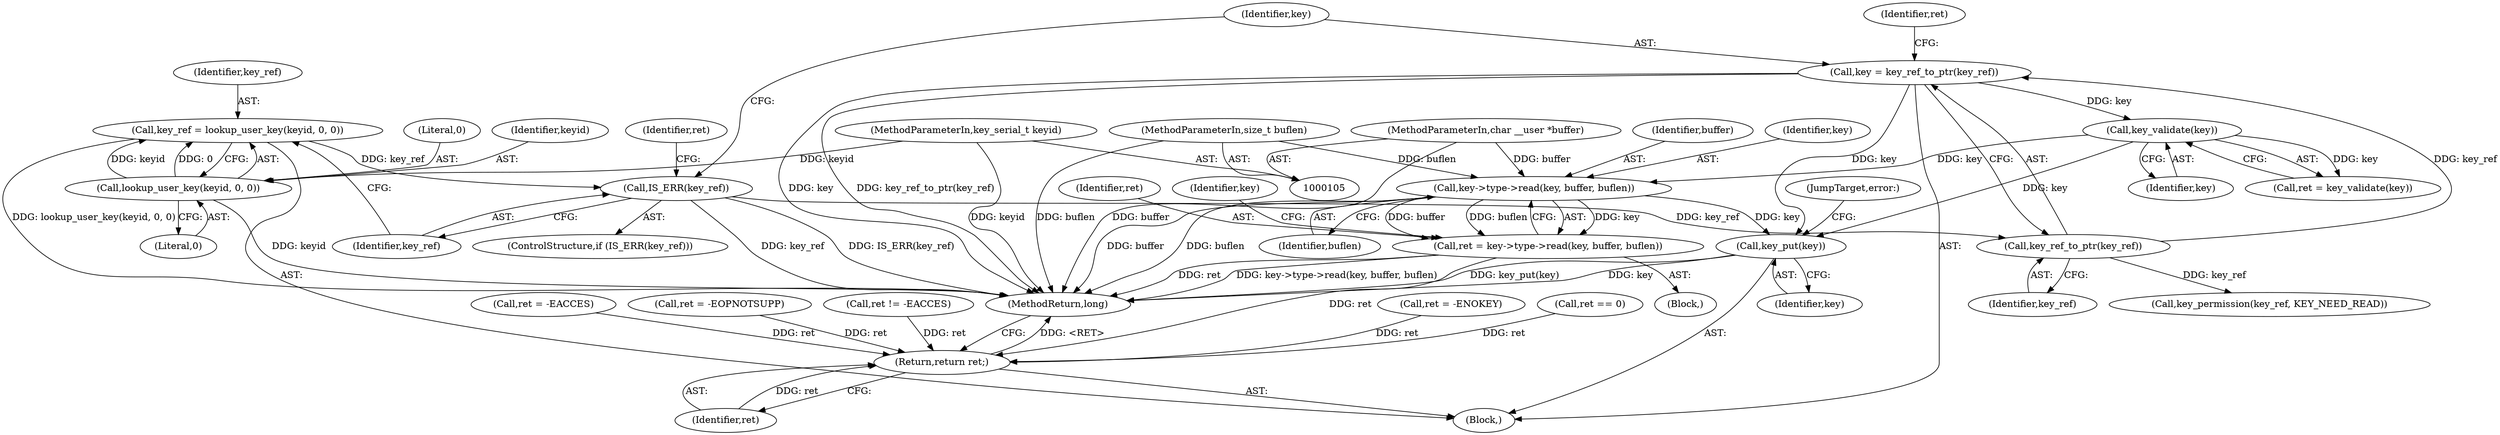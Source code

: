 digraph "1_linux_b4a1b4f5047e4f54e194681125c74c0aa64d637d@API" {
"1000186" [label="(Call,key->type->read(key, buffer, buflen))"];
"1000161" [label="(Call,key_validate(key))"];
"1000128" [label="(Call,key = key_ref_to_ptr(key_ref))"];
"1000130" [label="(Call,key_ref_to_ptr(key_ref))"];
"1000120" [label="(Call,IS_ERR(key_ref))"];
"1000113" [label="(Call,key_ref = lookup_user_key(keyid, 0, 0))"];
"1000115" [label="(Call,lookup_user_key(keyid, 0, 0))"];
"1000106" [label="(MethodParameterIn,key_serial_t keyid)"];
"1000107" [label="(MethodParameterIn,char __user *buffer)"];
"1000108" [label="(MethodParameterIn,size_t buflen)"];
"1000184" [label="(Call,ret = key->type->read(key, buffer, buflen))"];
"1000199" [label="(Return,return ret;)"];
"1000196" [label="(Call,key_put(key))"];
"1000133" [label="(Identifier,ret)"];
"1000116" [label="(Identifier,keyid)"];
"1000143" [label="(Call,ret != -EACCES)"];
"1000161" [label="(Call,key_validate(key))"];
"1000124" [label="(Identifier,ret)"];
"1000114" [label="(Identifier,key_ref)"];
"1000128" [label="(Call,key = key_ref_to_ptr(key_ref))"];
"1000168" [label="(Call,ret = -EOPNOTSUPP)"];
"1000200" [label="(Identifier,ret)"];
"1000134" [label="(Call,key_permission(key_ref, KEY_NEED_READ))"];
"1000186" [label="(Call,key->type->read(key, buffer, buflen))"];
"1000184" [label="(Call,ret = key->type->read(key, buffer, buflen))"];
"1000118" [label="(Literal,0)"];
"1000123" [label="(Call,ret = -ENOKEY)"];
"1000115" [label="(Call,lookup_user_key(keyid, 0, 0))"];
"1000119" [label="(ControlStructure,if (IS_ERR(key_ref)))"];
"1000164" [label="(Call,ret == 0)"];
"1000159" [label="(Call,ret = key_validate(key))"];
"1000198" [label="(JumpTarget,error:)"];
"1000120" [label="(Call,IS_ERR(key_ref))"];
"1000162" [label="(Identifier,key)"];
"1000187" [label="(Identifier,key)"];
"1000129" [label="(Identifier,key)"];
"1000108" [label="(MethodParameterIn,size_t buflen)"];
"1000197" [label="(Identifier,key)"];
"1000178" [label="(Block,)"];
"1000130" [label="(Call,key_ref_to_ptr(key_ref))"];
"1000201" [label="(MethodReturn,long)"];
"1000117" [label="(Literal,0)"];
"1000189" [label="(Identifier,buflen)"];
"1000107" [label="(MethodParameterIn,char __user *buffer)"];
"1000121" [label="(Identifier,key_ref)"];
"1000106" [label="(MethodParameterIn,key_serial_t keyid)"];
"1000196" [label="(Call,key_put(key))"];
"1000113" [label="(Call,key_ref = lookup_user_key(keyid, 0, 0))"];
"1000153" [label="(Call,ret = -EACCES)"];
"1000109" [label="(Block,)"];
"1000188" [label="(Identifier,buffer)"];
"1000193" [label="(Identifier,key)"];
"1000131" [label="(Identifier,key_ref)"];
"1000185" [label="(Identifier,ret)"];
"1000199" [label="(Return,return ret;)"];
"1000186" -> "1000184"  [label="AST: "];
"1000186" -> "1000189"  [label="CFG: "];
"1000187" -> "1000186"  [label="AST: "];
"1000188" -> "1000186"  [label="AST: "];
"1000189" -> "1000186"  [label="AST: "];
"1000184" -> "1000186"  [label="CFG: "];
"1000186" -> "1000201"  [label="DDG: buflen"];
"1000186" -> "1000201"  [label="DDG: buffer"];
"1000186" -> "1000184"  [label="DDG: key"];
"1000186" -> "1000184"  [label="DDG: buffer"];
"1000186" -> "1000184"  [label="DDG: buflen"];
"1000161" -> "1000186"  [label="DDG: key"];
"1000107" -> "1000186"  [label="DDG: buffer"];
"1000108" -> "1000186"  [label="DDG: buflen"];
"1000186" -> "1000196"  [label="DDG: key"];
"1000161" -> "1000159"  [label="AST: "];
"1000161" -> "1000162"  [label="CFG: "];
"1000162" -> "1000161"  [label="AST: "];
"1000159" -> "1000161"  [label="CFG: "];
"1000161" -> "1000159"  [label="DDG: key"];
"1000128" -> "1000161"  [label="DDG: key"];
"1000161" -> "1000196"  [label="DDG: key"];
"1000128" -> "1000109"  [label="AST: "];
"1000128" -> "1000130"  [label="CFG: "];
"1000129" -> "1000128"  [label="AST: "];
"1000130" -> "1000128"  [label="AST: "];
"1000133" -> "1000128"  [label="CFG: "];
"1000128" -> "1000201"  [label="DDG: key_ref_to_ptr(key_ref)"];
"1000128" -> "1000201"  [label="DDG: key"];
"1000130" -> "1000128"  [label="DDG: key_ref"];
"1000128" -> "1000196"  [label="DDG: key"];
"1000130" -> "1000131"  [label="CFG: "];
"1000131" -> "1000130"  [label="AST: "];
"1000120" -> "1000130"  [label="DDG: key_ref"];
"1000130" -> "1000134"  [label="DDG: key_ref"];
"1000120" -> "1000119"  [label="AST: "];
"1000120" -> "1000121"  [label="CFG: "];
"1000121" -> "1000120"  [label="AST: "];
"1000124" -> "1000120"  [label="CFG: "];
"1000129" -> "1000120"  [label="CFG: "];
"1000120" -> "1000201"  [label="DDG: key_ref"];
"1000120" -> "1000201"  [label="DDG: IS_ERR(key_ref)"];
"1000113" -> "1000120"  [label="DDG: key_ref"];
"1000113" -> "1000109"  [label="AST: "];
"1000113" -> "1000115"  [label="CFG: "];
"1000114" -> "1000113"  [label="AST: "];
"1000115" -> "1000113"  [label="AST: "];
"1000121" -> "1000113"  [label="CFG: "];
"1000113" -> "1000201"  [label="DDG: lookup_user_key(keyid, 0, 0)"];
"1000115" -> "1000113"  [label="DDG: keyid"];
"1000115" -> "1000113"  [label="DDG: 0"];
"1000115" -> "1000118"  [label="CFG: "];
"1000116" -> "1000115"  [label="AST: "];
"1000117" -> "1000115"  [label="AST: "];
"1000118" -> "1000115"  [label="AST: "];
"1000115" -> "1000201"  [label="DDG: keyid"];
"1000106" -> "1000115"  [label="DDG: keyid"];
"1000106" -> "1000105"  [label="AST: "];
"1000106" -> "1000201"  [label="DDG: keyid"];
"1000107" -> "1000105"  [label="AST: "];
"1000107" -> "1000201"  [label="DDG: buffer"];
"1000108" -> "1000105"  [label="AST: "];
"1000108" -> "1000201"  [label="DDG: buflen"];
"1000184" -> "1000178"  [label="AST: "];
"1000185" -> "1000184"  [label="AST: "];
"1000193" -> "1000184"  [label="CFG: "];
"1000184" -> "1000201"  [label="DDG: ret"];
"1000184" -> "1000201"  [label="DDG: key->type->read(key, buffer, buflen)"];
"1000184" -> "1000199"  [label="DDG: ret"];
"1000199" -> "1000109"  [label="AST: "];
"1000199" -> "1000200"  [label="CFG: "];
"1000200" -> "1000199"  [label="AST: "];
"1000201" -> "1000199"  [label="CFG: "];
"1000199" -> "1000201"  [label="DDG: <RET>"];
"1000200" -> "1000199"  [label="DDG: ret"];
"1000168" -> "1000199"  [label="DDG: ret"];
"1000143" -> "1000199"  [label="DDG: ret"];
"1000153" -> "1000199"  [label="DDG: ret"];
"1000123" -> "1000199"  [label="DDG: ret"];
"1000164" -> "1000199"  [label="DDG: ret"];
"1000196" -> "1000109"  [label="AST: "];
"1000196" -> "1000197"  [label="CFG: "];
"1000197" -> "1000196"  [label="AST: "];
"1000198" -> "1000196"  [label="CFG: "];
"1000196" -> "1000201"  [label="DDG: key"];
"1000196" -> "1000201"  [label="DDG: key_put(key)"];
}
